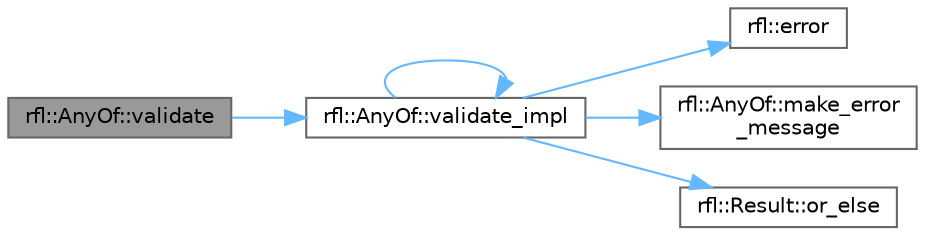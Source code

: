 digraph "rfl::AnyOf::validate"
{
 // LATEX_PDF_SIZE
  bgcolor="transparent";
  edge [fontname=Helvetica,fontsize=10,labelfontname=Helvetica,labelfontsize=10];
  node [fontname=Helvetica,fontsize=10,shape=box,height=0.2,width=0.4];
  rankdir="LR";
  Node1 [id="Node000001",label="rfl::AnyOf::validate",height=0.2,width=0.4,color="gray40", fillcolor="grey60", style="filled", fontcolor="black",tooltip=" "];
  Node1 -> Node2 [id="edge1_Node000001_Node000002",color="steelblue1",style="solid",tooltip=" "];
  Node2 [id="Node000002",label="rfl::AnyOf::validate_impl",height=0.2,width=0.4,color="grey40", fillcolor="white", style="filled",URL="$structrfl_1_1_any_of.html#a1af21bd81bf18aecf75516015d251d01",tooltip=" "];
  Node2 -> Node3 [id="edge2_Node000002_Node000003",color="steelblue1",style="solid",tooltip=" "];
  Node3 [id="Node000003",label="rfl::error",height=0.2,width=0.4,color="grey40", fillcolor="white", style="filled",URL="$namespacerfl.html#a6625864c6c297dfdc3d3c3ee3181dd8c",tooltip="Shorthand for unexpected error."];
  Node2 -> Node4 [id="edge3_Node000002_Node000004",color="steelblue1",style="solid",tooltip=" "];
  Node4 [id="Node000004",label="rfl::AnyOf::make_error\l_message",height=0.2,width=0.4,color="grey40", fillcolor="white", style="filled",URL="$structrfl_1_1_any_of.html#a303723a200ef1d749de4ca0599accb13",tooltip=" "];
  Node2 -> Node5 [id="edge4_Node000002_Node000005",color="steelblue1",style="solid",tooltip=" "];
  Node5 [id="Node000005",label="rfl::Result::or_else",height=0.2,width=0.4,color="grey40", fillcolor="white", style="filled",URL="$classrfl_1_1_result.html#aafad8a0847fa347afd1c464c51d9fc6d",tooltip=" "];
  Node2 -> Node2 [id="edge5_Node000002_Node000002",color="steelblue1",style="solid",tooltip=" "];
}
